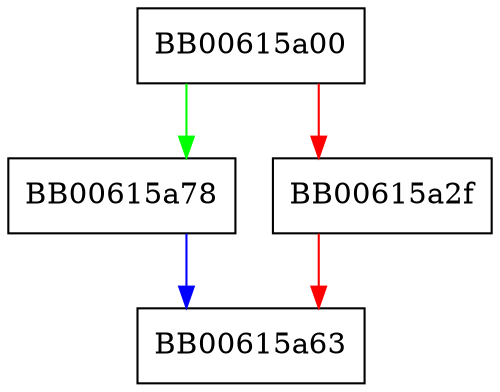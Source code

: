 digraph PEM_write {
  node [shape="box"];
  graph [splines=ortho];
  BB00615a00 -> BB00615a78 [color="green"];
  BB00615a00 -> BB00615a2f [color="red"];
  BB00615a2f -> BB00615a63 [color="red"];
  BB00615a78 -> BB00615a63 [color="blue"];
}